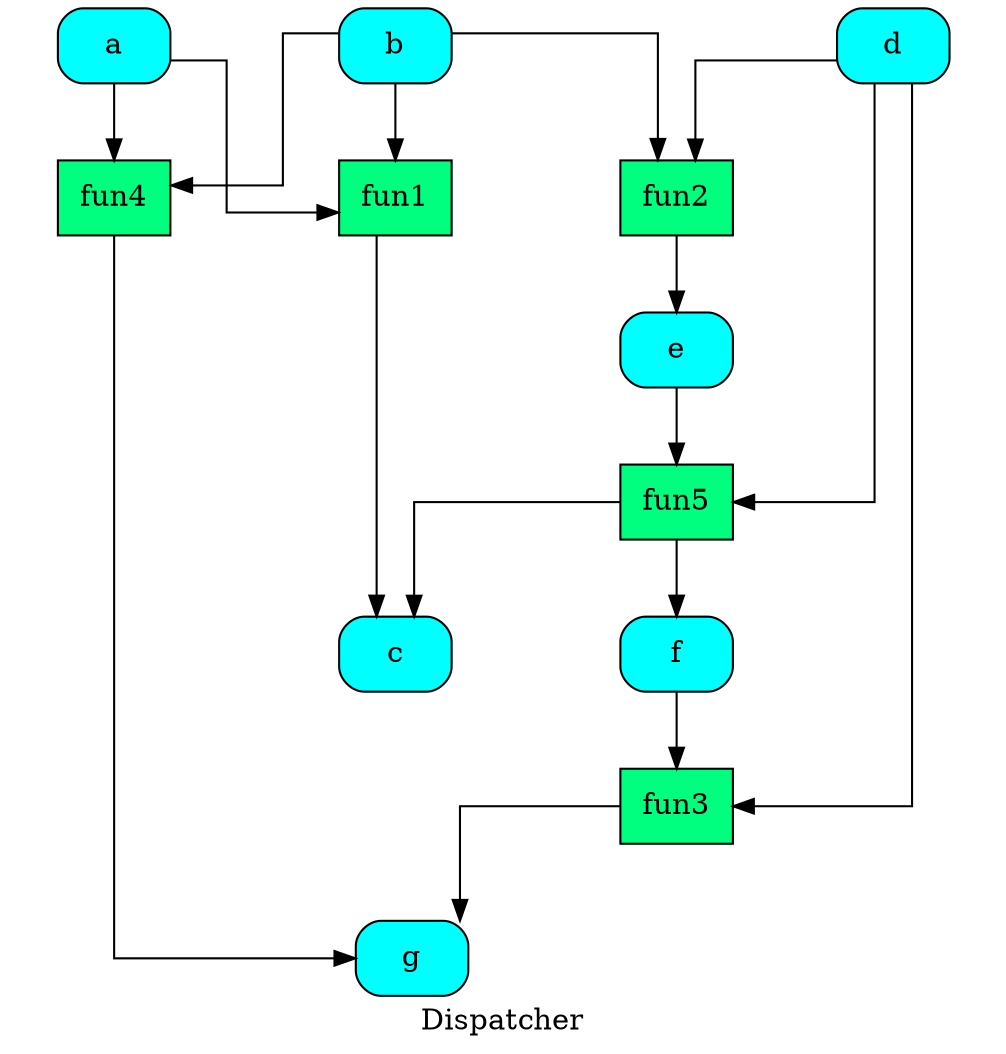 digraph Dispatcher {
	graph [ratio=1]
	node [style=filled]
	splines = ortho
	label = "Dispatcher"
		Dispatcher_3820292927122867937 [label="{ fun4  }" fillcolor=springgreen shape=record]
		Dispatcher_8292886482098159717 [label="{ d  }" fillcolor=cyan shape=Mrecord]
		Dispatcher_3120096799975718504 [label="{ fun5  }" fillcolor=springgreen shape=record]
		Dispatcher_5286896467962782986 [label="{ fun1  }" fillcolor=springgreen shape=record]
		"Dispatcher_-6472232516161989780" [label="{ fun3  }" fillcolor=springgreen shape=record]
		Dispatcher_8757498191479327245 [label="{ e  }" fillcolor=cyan shape=Mrecord]
		"Dispatcher_-2333113040021985107" [label="{ g  }" fillcolor=cyan shape=Mrecord]
		"Dispatcher_-8069443800989944208" [label="{ c  }" fillcolor=cyan shape=Mrecord]
		"Dispatcher_-6589570348989226446" [label="{ f  }" fillcolor=cyan shape=Mrecord]
		"Dispatcher_-4868960230063457645" [label="{ b  }" fillcolor=cyan shape=Mrecord]
		"Dispatcher_-6154672520566587020" [label="{ a  }" fillcolor=cyan shape=Mrecord]
		Dispatcher_3144123873617747639 [label="{ fun2  }" fillcolor=springgreen shape=record]
			Dispatcher_3820292927122867937 -> "Dispatcher_-2333113040021985107"
			Dispatcher_8292886482098159717 -> Dispatcher_3120096799975718504
			Dispatcher_8292886482098159717 -> "Dispatcher_-6472232516161989780"
			Dispatcher_8292886482098159717 -> Dispatcher_3144123873617747639
			Dispatcher_3120096799975718504 -> "Dispatcher_-8069443800989944208"
			Dispatcher_3120096799975718504 -> "Dispatcher_-6589570348989226446"
			Dispatcher_5286896467962782986 -> "Dispatcher_-8069443800989944208"
			"Dispatcher_-6472232516161989780" -> "Dispatcher_-2333113040021985107"
			Dispatcher_8757498191479327245 -> Dispatcher_3120096799975718504
			"Dispatcher_-6589570348989226446" -> "Dispatcher_-6472232516161989780"
			"Dispatcher_-4868960230063457645" -> Dispatcher_3820292927122867937
			"Dispatcher_-4868960230063457645" -> Dispatcher_5286896467962782986
			"Dispatcher_-4868960230063457645" -> Dispatcher_3144123873617747639
			"Dispatcher_-6154672520566587020" -> Dispatcher_3820292927122867937
			"Dispatcher_-6154672520566587020" -> Dispatcher_5286896467962782986
			Dispatcher_3144123873617747639 -> Dispatcher_8757498191479327245
}